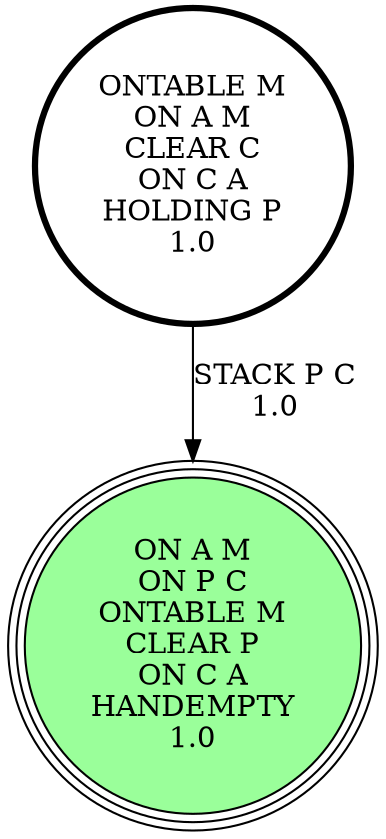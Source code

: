 digraph {
"ONTABLE M\nON A M\nCLEAR C\nON C A\nHOLDING P\n1.0\n" -> "ON A M\nON P C\nONTABLE M\nCLEAR P\nON C A\nHANDEMPTY\n1.0\n"[label="STACK P C\n1.0\n"];
"ON A M\nON P C\nONTABLE M\nCLEAR P\nON C A\nHANDEMPTY\n1.0\n" [shape=circle, style=filled, fillcolor=palegreen1, peripheries=3];
"ONTABLE M\nON A M\nCLEAR C\nON C A\nHOLDING P\n1.0\n" [shape=circle, penwidth=3];
"ON A M\nON P C\nONTABLE M\nCLEAR P\nON C A\nHANDEMPTY\n1.0\n" [shape=circle, style=filled, fillcolor=palegreen1, peripheries=3];
}

